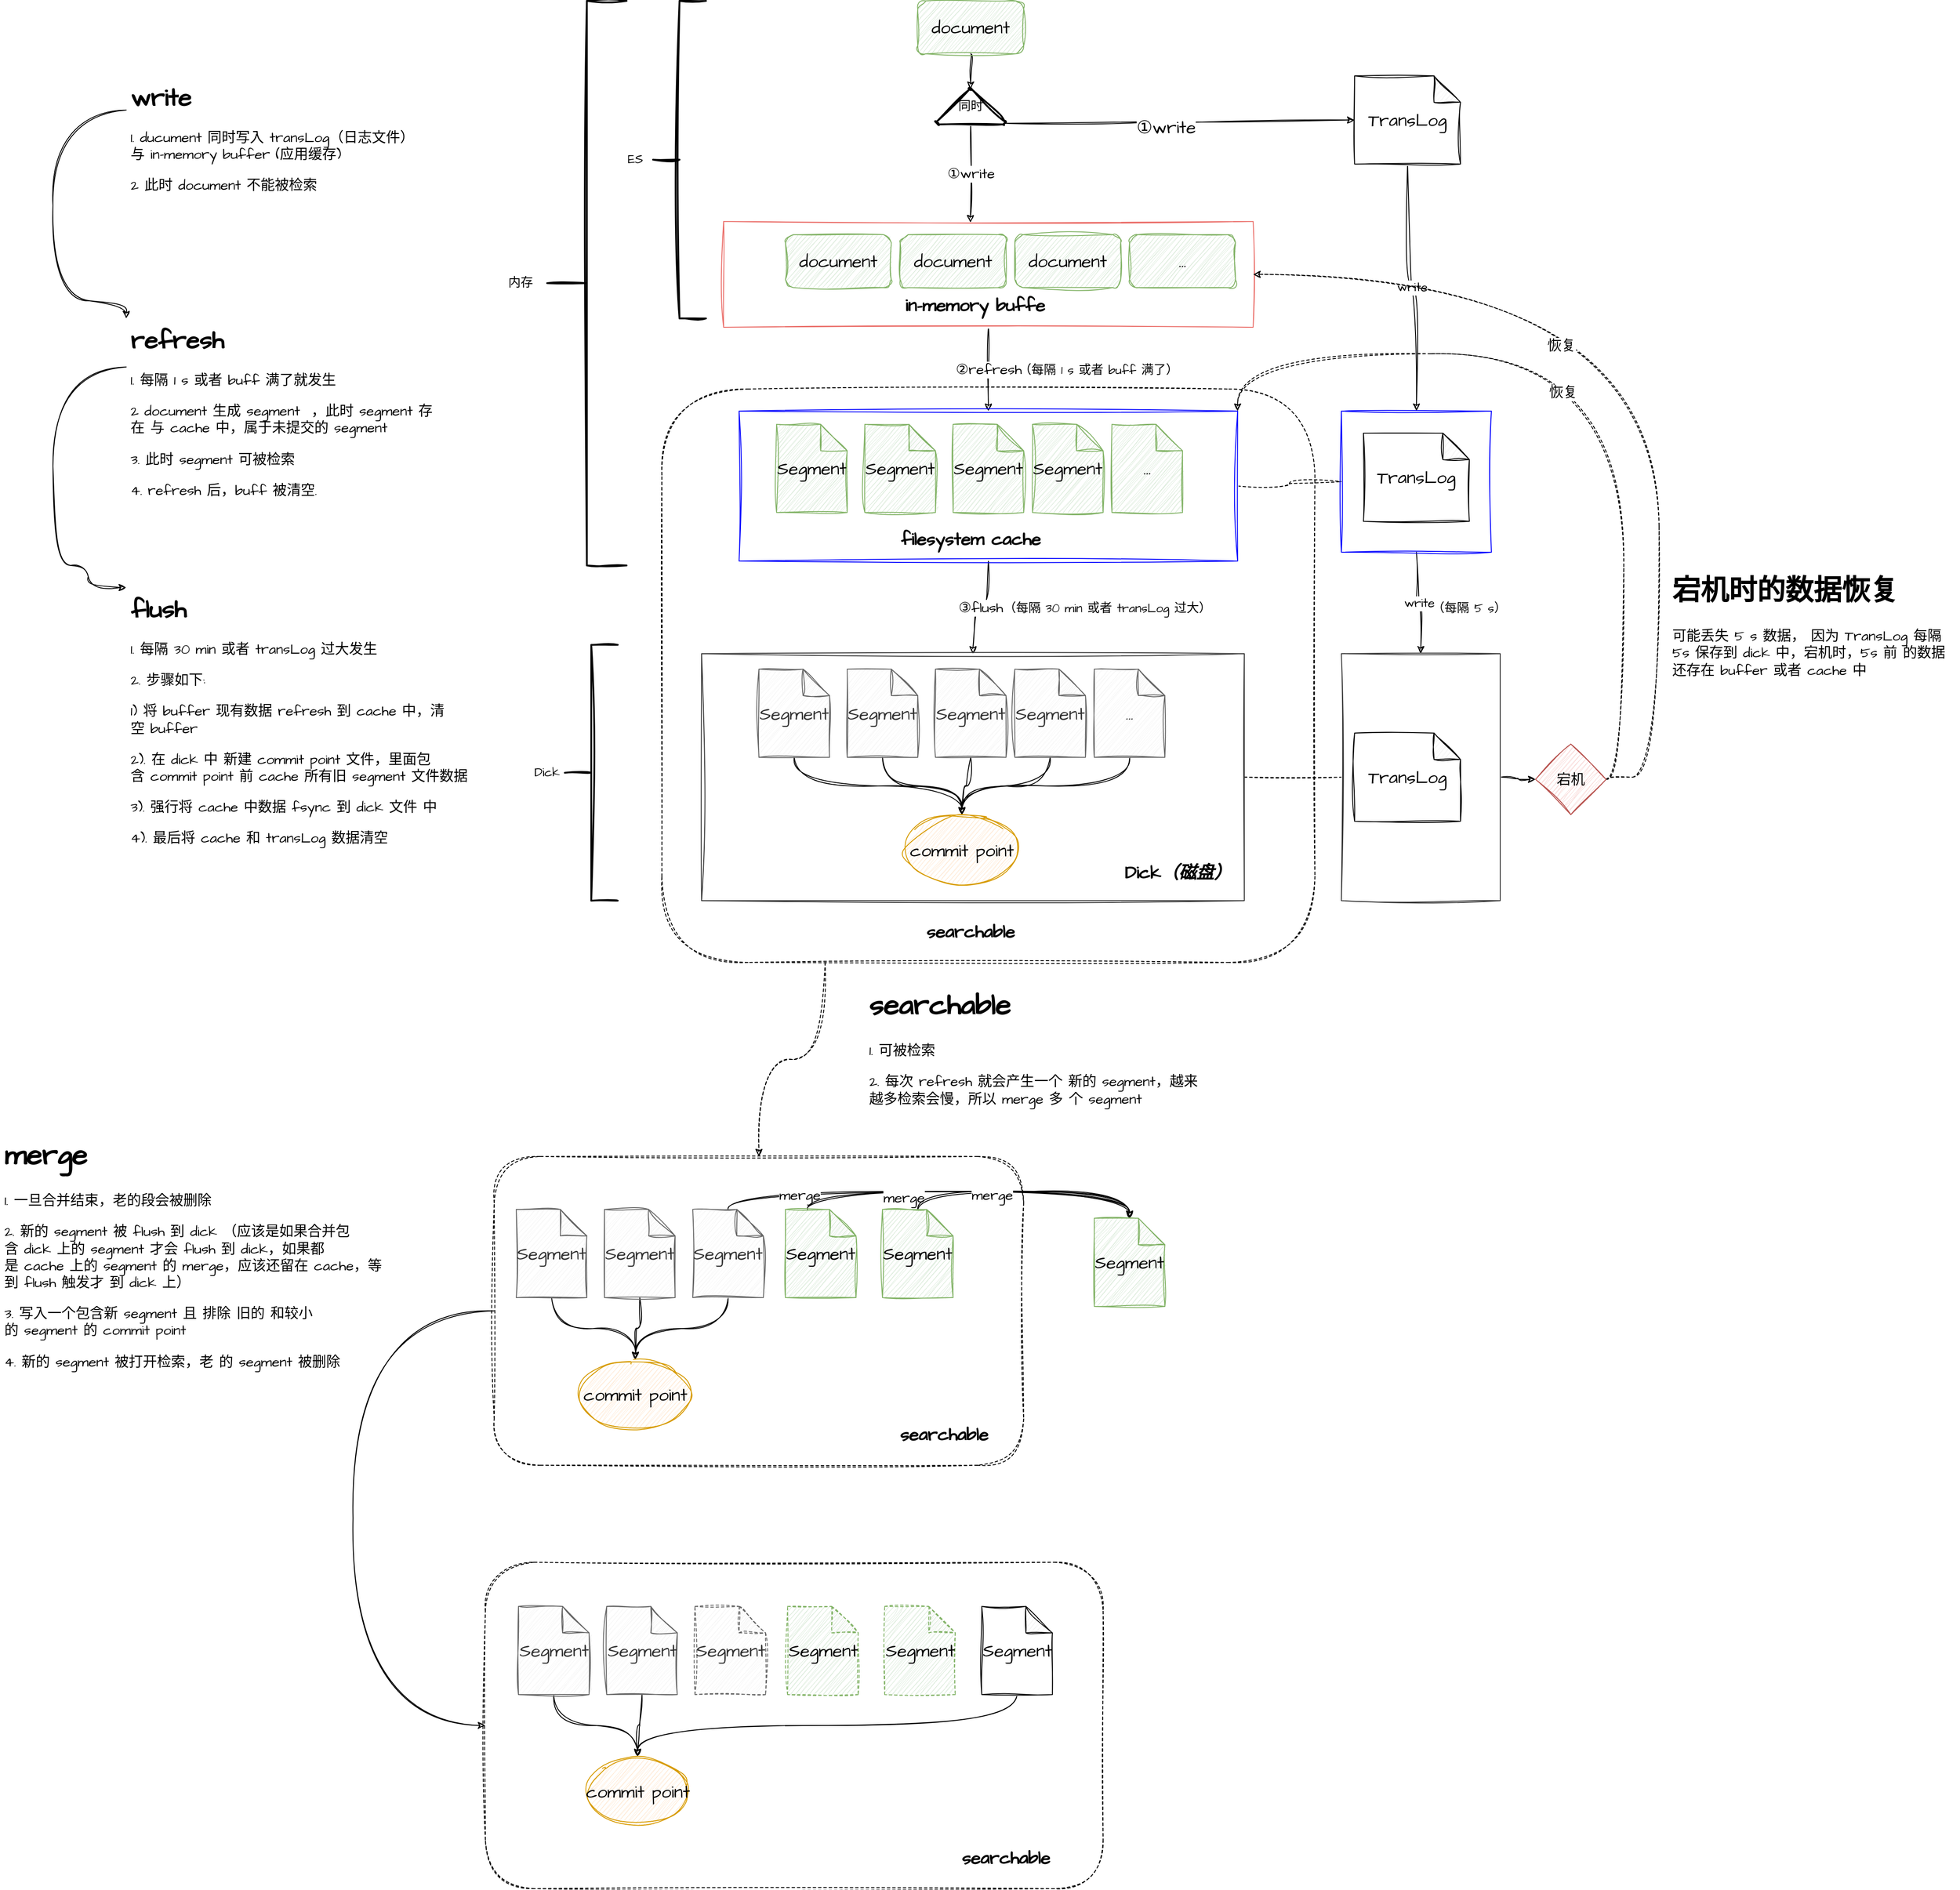 <mxfile version="20.4.0" type="github">
  <diagram id="C5RBs43oDa-KdzZeNtuy" name="Page-1">
    <mxGraphModel dx="2310" dy="816" grid="1" gridSize="10" guides="1" tooltips="1" connect="1" arrows="0" fold="1" page="1" pageScale="1" pageWidth="827" pageHeight="1169" math="0" shadow="0">
      <root>
        <mxCell id="WIyWlLk6GJQsqaUBKTNV-0" />
        <mxCell id="WIyWlLk6GJQsqaUBKTNV-1" parent="WIyWlLk6GJQsqaUBKTNV-0" />
        <mxCell id="B6rhOWFwD2jO_KiX5RUi-125" value="" style="rounded=1;whiteSpace=wrap;html=1;glass=0;dashed=1;sketch=1;hachureGap=4;jiggle=2;fontFamily=Architects Daughter;fontSource=https%3A%2F%2Ffonts.googleapis.com%2Fcss%3Ffamily%3DArchitects%2BDaughter;fontSize=16;" vertex="1" parent="WIyWlLk6GJQsqaUBKTNV-1">
          <mxGeometry x="-150" y="1890" width="700" height="370" as="geometry" />
        </mxCell>
        <mxCell id="B6rhOWFwD2jO_KiX5RUi-90" style="edgeStyle=orthogonalEdgeStyle;curved=1;rounded=0;sketch=1;hachureGap=4;jiggle=2;orthogonalLoop=1;jettySize=auto;html=1;exitX=0.25;exitY=1;exitDx=0;exitDy=0;dashed=1;fontFamily=Architects Daughter;fontSource=https%3A%2F%2Ffonts.googleapis.com%2Fcss%3Ffamily%3DArchitects%2BDaughter;fontSize=16;endArrow=classic;endFill=1;" edge="1" parent="WIyWlLk6GJQsqaUBKTNV-1" source="B6rhOWFwD2jO_KiX5RUi-83" target="B6rhOWFwD2jO_KiX5RUi-91">
          <mxGeometry relative="1" as="geometry">
            <mxPoint x="235.714" y="1570" as="targetPoint" />
          </mxGeometry>
        </mxCell>
        <mxCell id="B6rhOWFwD2jO_KiX5RUi-83" value="" style="rounded=1;whiteSpace=wrap;html=1;sketch=1;hachureGap=4;jiggle=2;strokeColor=#000000;fontFamily=Architects Daughter;fontSource=https%3A%2F%2Ffonts.googleapis.com%2Fcss%3Ffamily%3DArchitects%2BDaughter;fontSize=16;dashed=1;fillColor=none;glass=0;" vertex="1" parent="WIyWlLk6GJQsqaUBKTNV-1">
          <mxGeometry x="50" y="560" width="740" height="650" as="geometry" />
        </mxCell>
        <mxCell id="B6rhOWFwD2jO_KiX5RUi-1" value="①write" style="edgeStyle=orthogonalEdgeStyle;rounded=0;sketch=1;hachureGap=4;jiggle=2;orthogonalLoop=1;jettySize=auto;html=1;fontFamily=Architects Daughter;fontSource=https%3A%2F%2Ffonts.googleapis.com%2Fcss%3Ffamily%3DArchitects%2BDaughter;fontSize=16;entryX=0.466;entryY=0.011;entryDx=0;entryDy=0;entryPerimeter=0;exitX=0.5;exitY=1;exitDx=0;exitDy=0;exitPerimeter=0;curved=1;" edge="1" parent="WIyWlLk6GJQsqaUBKTNV-1" source="B6rhOWFwD2jO_KiX5RUi-53" target="B6rhOWFwD2jO_KiX5RUi-2">
          <mxGeometry relative="1" as="geometry">
            <mxPoint x="400" y="360" as="targetPoint" />
          </mxGeometry>
        </mxCell>
        <mxCell id="B6rhOWFwD2jO_KiX5RUi-7" style="edgeStyle=orthogonalEdgeStyle;rounded=0;sketch=1;hachureGap=4;jiggle=2;orthogonalLoop=1;jettySize=auto;html=1;fontFamily=Architects Daughter;fontSource=https%3A%2F%2Ffonts.googleapis.com%2Fcss%3Ffamily%3DArchitects%2BDaughter;fontSize=16;exitX=0.99;exitY=0.97;exitDx=0;exitDy=0;exitPerimeter=0;curved=1;" edge="1" parent="WIyWlLk6GJQsqaUBKTNV-1" source="B6rhOWFwD2jO_KiX5RUi-53" target="B6rhOWFwD2jO_KiX5RUi-8">
          <mxGeometry relative="1" as="geometry">
            <mxPoint x="635" y="270" as="targetPoint" />
          </mxGeometry>
        </mxCell>
        <mxCell id="B6rhOWFwD2jO_KiX5RUi-9" value="①write" style="edgeLabel;html=1;align=center;verticalAlign=middle;resizable=0;points=[];fontSize=20;fontFamily=Architects Daughter;fontStyle=0" vertex="1" connectable="0" parent="B6rhOWFwD2jO_KiX5RUi-7">
          <mxGeometry x="-0.088" y="-4" relative="1" as="geometry">
            <mxPoint as="offset" />
          </mxGeometry>
        </mxCell>
        <mxCell id="B6rhOWFwD2jO_KiX5RUi-55" style="edgeStyle=orthogonalEdgeStyle;curved=1;rounded=0;sketch=1;hachureGap=4;jiggle=2;orthogonalLoop=1;jettySize=auto;html=1;exitX=0.5;exitY=1;exitDx=0;exitDy=0;entryX=0.5;entryY=0;entryDx=0;entryDy=0;entryPerimeter=0;fontFamily=Architects Daughter;fontSource=https%3A%2F%2Ffonts.googleapis.com%2Fcss%3Ffamily%3DArchitects%2BDaughter;fontSize=14;" edge="1" parent="WIyWlLk6GJQsqaUBKTNV-1" source="B6rhOWFwD2jO_KiX5RUi-0" target="B6rhOWFwD2jO_KiX5RUi-53">
          <mxGeometry relative="1" as="geometry" />
        </mxCell>
        <mxCell id="B6rhOWFwD2jO_KiX5RUi-0" value="document" style="rounded=1;whiteSpace=wrap;html=1;sketch=1;hachureGap=4;jiggle=2;fontFamily=Architects Daughter;fontSource=https%3A%2F%2Ffonts.googleapis.com%2Fcss%3Ffamily%3DArchitects%2BDaughter;fontSize=20;fillColor=#d5e8d4;strokeColor=#82b366;" vertex="1" parent="WIyWlLk6GJQsqaUBKTNV-1">
          <mxGeometry x="340" y="120" width="120" height="60" as="geometry" />
        </mxCell>
        <mxCell id="B6rhOWFwD2jO_KiX5RUi-10" value="②refresh" style="edgeStyle=orthogonalEdgeStyle;rounded=0;sketch=1;hachureGap=4;jiggle=2;orthogonalLoop=1;jettySize=auto;html=1;fontFamily=Architects Daughter;fontSource=https%3A%2F%2Ffonts.googleapis.com%2Fcss%3Ffamily%3DArchitects%2BDaughter;fontSize=16;" edge="1" parent="WIyWlLk6GJQsqaUBKTNV-1" source="B6rhOWFwD2jO_KiX5RUi-2" target="B6rhOWFwD2jO_KiX5RUi-11">
          <mxGeometry relative="1" as="geometry">
            <mxPoint x="420" y="520" as="targetPoint" />
          </mxGeometry>
        </mxCell>
        <mxCell id="B6rhOWFwD2jO_KiX5RUi-2" value="" style="rounded=0;whiteSpace=wrap;html=1;sketch=1;hachureGap=4;jiggle=2;fontFamily=Architects Daughter;fontSource=https%3A%2F%2Ffonts.googleapis.com%2Fcss%3Ffamily%3DArchitects%2BDaughter;fontSize=20;strokeColor=#EA6B66;" vertex="1" parent="WIyWlLk6GJQsqaUBKTNV-1">
          <mxGeometry x="120" y="370" width="600" height="120" as="geometry" />
        </mxCell>
        <mxCell id="B6rhOWFwD2jO_KiX5RUi-3" value="document" style="rounded=1;whiteSpace=wrap;html=1;sketch=1;hachureGap=4;jiggle=2;fontFamily=Architects Daughter;fontSource=https%3A%2F%2Ffonts.googleapis.com%2Fcss%3Ffamily%3DArchitects%2BDaughter;fontSize=20;fillColor=#d5e8d4;strokeColor=#82b366;" vertex="1" parent="WIyWlLk6GJQsqaUBKTNV-1">
          <mxGeometry x="190" y="385" width="120" height="60" as="geometry" />
        </mxCell>
        <mxCell id="B6rhOWFwD2jO_KiX5RUi-4" value="document" style="rounded=1;whiteSpace=wrap;html=1;sketch=1;hachureGap=4;jiggle=2;fontFamily=Architects Daughter;fontSource=https%3A%2F%2Ffonts.googleapis.com%2Fcss%3Ffamily%3DArchitects%2BDaughter;fontSize=20;fillColor=#d5e8d4;strokeColor=#82b366;" vertex="1" parent="WIyWlLk6GJQsqaUBKTNV-1">
          <mxGeometry x="320" y="385" width="120" height="60" as="geometry" />
        </mxCell>
        <mxCell id="B6rhOWFwD2jO_KiX5RUi-5" value="document" style="rounded=1;whiteSpace=wrap;html=1;sketch=1;hachureGap=4;jiggle=2;fontFamily=Architects Daughter;fontSource=https%3A%2F%2Ffonts.googleapis.com%2Fcss%3Ffamily%3DArchitects%2BDaughter;fontSize=20;fillColor=#d5e8d4;strokeColor=#82b366;" vertex="1" parent="WIyWlLk6GJQsqaUBKTNV-1">
          <mxGeometry x="450" y="385" width="120" height="60" as="geometry" />
        </mxCell>
        <mxCell id="B6rhOWFwD2jO_KiX5RUi-6" value="..." style="rounded=1;whiteSpace=wrap;html=1;sketch=1;hachureGap=4;jiggle=2;fontFamily=Architects Daughter;fontSource=https%3A%2F%2Ffonts.googleapis.com%2Fcss%3Ffamily%3DArchitects%2BDaughter;fontSize=20;fillColor=#d5e8d4;strokeColor=#82b366;" vertex="1" parent="WIyWlLk6GJQsqaUBKTNV-1">
          <mxGeometry x="580" y="385" width="120" height="60" as="geometry" />
        </mxCell>
        <mxCell id="B6rhOWFwD2jO_KiX5RUi-60" value="write" style="edgeStyle=orthogonalEdgeStyle;curved=1;rounded=0;sketch=1;hachureGap=4;jiggle=2;orthogonalLoop=1;jettySize=auto;html=1;entryX=0.5;entryY=0;entryDx=0;entryDy=0;fontFamily=Architects Daughter;fontSource=https%3A%2F%2Ffonts.googleapis.com%2Fcss%3Ffamily%3DArchitects%2BDaughter;fontSize=14;" edge="1" parent="WIyWlLk6GJQsqaUBKTNV-1" source="B6rhOWFwD2jO_KiX5RUi-8" target="B6rhOWFwD2jO_KiX5RUi-59">
          <mxGeometry relative="1" as="geometry" />
        </mxCell>
        <mxCell id="B6rhOWFwD2jO_KiX5RUi-8" value="TransLog" style="shape=note;whiteSpace=wrap;html=1;backgroundOutline=1;darkOpacity=0.05;sketch=1;hachureGap=4;jiggle=2;fontFamily=Architects Daughter;fontSource=https%3A%2F%2Ffonts.googleapis.com%2Fcss%3Ffamily%3DArchitects%2BDaughter;fontSize=20;" vertex="1" parent="WIyWlLk6GJQsqaUBKTNV-1">
          <mxGeometry x="835" y="205" width="120" height="100" as="geometry" />
        </mxCell>
        <mxCell id="B6rhOWFwD2jO_KiX5RUi-38" value="③flush" style="edgeStyle=orthogonalEdgeStyle;curved=1;rounded=0;sketch=1;hachureGap=4;jiggle=2;orthogonalLoop=1;jettySize=auto;html=1;entryX=0.5;entryY=0;entryDx=0;entryDy=0;fontFamily=Architects Daughter;fontSource=https%3A%2F%2Ffonts.googleapis.com%2Fcss%3Ffamily%3DArchitects%2BDaughter;fontSize=16;" edge="1" parent="WIyWlLk6GJQsqaUBKTNV-1" source="B6rhOWFwD2jO_KiX5RUi-11" target="B6rhOWFwD2jO_KiX5RUi-24">
          <mxGeometry relative="1" as="geometry" />
        </mxCell>
        <mxCell id="B6rhOWFwD2jO_KiX5RUi-61" style="edgeStyle=orthogonalEdgeStyle;curved=1;rounded=0;sketch=1;hachureGap=4;jiggle=2;orthogonalLoop=1;jettySize=auto;html=1;exitX=1;exitY=0.5;exitDx=0;exitDy=0;entryX=0;entryY=0.5;entryDx=0;entryDy=0;fontFamily=Architects Daughter;fontSource=https%3A%2F%2Ffonts.googleapis.com%2Fcss%3Ffamily%3DArchitects%2BDaughter;fontSize=14;endArrow=none;endFill=0;dashed=1;" edge="1" parent="WIyWlLk6GJQsqaUBKTNV-1" source="B6rhOWFwD2jO_KiX5RUi-11" target="B6rhOWFwD2jO_KiX5RUi-59">
          <mxGeometry relative="1" as="geometry" />
        </mxCell>
        <mxCell id="B6rhOWFwD2jO_KiX5RUi-11" value="" style="rounded=0;whiteSpace=wrap;html=1;sketch=1;hachureGap=4;jiggle=2;fontFamily=Architects Daughter;fontSource=https%3A%2F%2Ffonts.googleapis.com%2Fcss%3Ffamily%3DArchitects%2BDaughter;fontSize=20;strokeColor=#0000FF;" vertex="1" parent="WIyWlLk6GJQsqaUBKTNV-1">
          <mxGeometry x="137.5" y="585" width="565" height="170" as="geometry" />
        </mxCell>
        <mxCell id="B6rhOWFwD2jO_KiX5RUi-12" value="Segment" style="shape=note;whiteSpace=wrap;html=1;backgroundOutline=1;darkOpacity=0.05;sketch=1;hachureGap=4;jiggle=2;fontFamily=Architects Daughter;fontSource=https%3A%2F%2Ffonts.googleapis.com%2Fcss%3Ffamily%3DArchitects%2BDaughter;fontSize=20;strokeColor=#82b366;fillColor=#d5e8d4;" vertex="1" parent="WIyWlLk6GJQsqaUBKTNV-1">
          <mxGeometry x="180" y="600" width="80" height="100" as="geometry" />
        </mxCell>
        <mxCell id="B6rhOWFwD2jO_KiX5RUi-13" value="Segment" style="shape=note;whiteSpace=wrap;html=1;backgroundOutline=1;darkOpacity=0.05;sketch=1;hachureGap=4;jiggle=2;fontFamily=Architects Daughter;fontSource=https%3A%2F%2Ffonts.googleapis.com%2Fcss%3Ffamily%3DArchitects%2BDaughter;fontSize=20;fillColor=#d5e8d4;strokeColor=#82b366;" vertex="1" parent="WIyWlLk6GJQsqaUBKTNV-1">
          <mxGeometry x="280" y="600" width="80" height="100" as="geometry" />
        </mxCell>
        <mxCell id="B6rhOWFwD2jO_KiX5RUi-14" value="Segment" style="shape=note;whiteSpace=wrap;html=1;backgroundOutline=1;darkOpacity=0.05;sketch=1;hachureGap=4;jiggle=2;fontFamily=Architects Daughter;fontSource=https%3A%2F%2Ffonts.googleapis.com%2Fcss%3Ffamily%3DArchitects%2BDaughter;fontSize=20;fillColor=#d5e8d4;strokeColor=#82b366;" vertex="1" parent="WIyWlLk6GJQsqaUBKTNV-1">
          <mxGeometry x="380" y="600" width="80" height="100" as="geometry" />
        </mxCell>
        <mxCell id="B6rhOWFwD2jO_KiX5RUi-15" value="Segment" style="shape=note;whiteSpace=wrap;html=1;backgroundOutline=1;darkOpacity=0.05;sketch=1;hachureGap=4;jiggle=2;fontFamily=Architects Daughter;fontSource=https%3A%2F%2Ffonts.googleapis.com%2Fcss%3Ffamily%3DArchitects%2BDaughter;fontSize=20;fillColor=#d5e8d4;strokeColor=#82b366;" vertex="1" parent="WIyWlLk6GJQsqaUBKTNV-1">
          <mxGeometry x="470" y="600" width="80" height="100" as="geometry" />
        </mxCell>
        <mxCell id="B6rhOWFwD2jO_KiX5RUi-16" value="..." style="shape=note;whiteSpace=wrap;html=1;backgroundOutline=1;darkOpacity=0.05;sketch=1;hachureGap=4;jiggle=2;fontFamily=Architects Daughter;fontSource=https%3A%2F%2Ffonts.googleapis.com%2Fcss%3Ffamily%3DArchitects%2BDaughter;fontSize=20;fillColor=#d5e8d4;strokeColor=#82b366;" vertex="1" parent="WIyWlLk6GJQsqaUBKTNV-1">
          <mxGeometry x="560" y="600" width="80" height="100" as="geometry" />
        </mxCell>
        <mxCell id="B6rhOWFwD2jO_KiX5RUi-67" style="edgeStyle=orthogonalEdgeStyle;curved=1;rounded=0;sketch=1;hachureGap=4;jiggle=2;orthogonalLoop=1;jettySize=auto;html=1;exitX=1;exitY=0.5;exitDx=0;exitDy=0;dashed=1;fontFamily=Architects Daughter;fontSource=https%3A%2F%2Ffonts.googleapis.com%2Fcss%3Ffamily%3DArchitects%2BDaughter;fontSize=14;endArrow=none;endFill=0;" edge="1" parent="WIyWlLk6GJQsqaUBKTNV-1" source="B6rhOWFwD2jO_KiX5RUi-24" target="B6rhOWFwD2jO_KiX5RUi-63">
          <mxGeometry relative="1" as="geometry" />
        </mxCell>
        <mxCell id="B6rhOWFwD2jO_KiX5RUi-24" value="" style="rounded=0;whiteSpace=wrap;html=1;sketch=1;hachureGap=4;jiggle=2;fontFamily=Architects Daughter;fontSource=https%3A%2F%2Ffonts.googleapis.com%2Fcss%3Ffamily%3DArchitects%2BDaughter;fontSize=20;strokeColor=#333333;" vertex="1" parent="WIyWlLk6GJQsqaUBKTNV-1">
          <mxGeometry x="95" y="860" width="615" height="280" as="geometry" />
        </mxCell>
        <mxCell id="B6rhOWFwD2jO_KiX5RUi-25" style="edgeStyle=orthogonalEdgeStyle;rounded=0;sketch=1;hachureGap=4;jiggle=2;orthogonalLoop=1;jettySize=auto;html=1;fontFamily=Architects Daughter;fontSource=https%3A%2F%2Ffonts.googleapis.com%2Fcss%3Ffamily%3DArchitects%2BDaughter;fontSize=16;curved=1;exitX=0.5;exitY=1;exitDx=0;exitDy=0;exitPerimeter=0;" edge="1" parent="WIyWlLk6GJQsqaUBKTNV-1" source="B6rhOWFwD2jO_KiX5RUi-26" target="B6rhOWFwD2jO_KiX5RUi-35">
          <mxGeometry relative="1" as="geometry" />
        </mxCell>
        <mxCell id="B6rhOWFwD2jO_KiX5RUi-26" value="Segment" style="shape=note;whiteSpace=wrap;html=1;backgroundOutline=1;darkOpacity=0.05;sketch=1;hachureGap=4;jiggle=2;fontFamily=Architects Daughter;fontSource=https%3A%2F%2Ffonts.googleapis.com%2Fcss%3Ffamily%3DArchitects%2BDaughter;fontSize=20;fillColor=#f5f5f5;fontColor=#333333;strokeColor=#666666;" vertex="1" parent="WIyWlLk6GJQsqaUBKTNV-1">
          <mxGeometry x="160" y="877.5" width="80" height="100" as="geometry" />
        </mxCell>
        <mxCell id="B6rhOWFwD2jO_KiX5RUi-27" style="edgeStyle=orthogonalEdgeStyle;curved=1;rounded=0;sketch=1;hachureGap=4;jiggle=2;orthogonalLoop=1;jettySize=auto;html=1;entryX=0.5;entryY=0;entryDx=0;entryDy=0;fontFamily=Architects Daughter;fontSource=https%3A%2F%2Ffonts.googleapis.com%2Fcss%3Ffamily%3DArchitects%2BDaughter;fontSize=16;" edge="1" parent="WIyWlLk6GJQsqaUBKTNV-1" source="B6rhOWFwD2jO_KiX5RUi-28" target="B6rhOWFwD2jO_KiX5RUi-35">
          <mxGeometry relative="1" as="geometry" />
        </mxCell>
        <mxCell id="B6rhOWFwD2jO_KiX5RUi-28" value="Segment" style="shape=note;whiteSpace=wrap;html=1;backgroundOutline=1;darkOpacity=0.05;sketch=1;hachureGap=4;jiggle=2;fontFamily=Architects Daughter;fontSource=https%3A%2F%2Ffonts.googleapis.com%2Fcss%3Ffamily%3DArchitects%2BDaughter;fontSize=20;fillColor=#f5f5f5;fontColor=#333333;strokeColor=#666666;" vertex="1" parent="WIyWlLk6GJQsqaUBKTNV-1">
          <mxGeometry x="260" y="877.5" width="80" height="100" as="geometry" />
        </mxCell>
        <mxCell id="B6rhOWFwD2jO_KiX5RUi-29" style="edgeStyle=orthogonalEdgeStyle;curved=1;rounded=0;sketch=1;hachureGap=4;jiggle=2;orthogonalLoop=1;jettySize=auto;html=1;entryX=0.5;entryY=0;entryDx=0;entryDy=0;fontFamily=Architects Daughter;fontSource=https%3A%2F%2Ffonts.googleapis.com%2Fcss%3Ffamily%3DArchitects%2BDaughter;fontSize=16;" edge="1" parent="WIyWlLk6GJQsqaUBKTNV-1" source="B6rhOWFwD2jO_KiX5RUi-30" target="B6rhOWFwD2jO_KiX5RUi-35">
          <mxGeometry relative="1" as="geometry" />
        </mxCell>
        <mxCell id="B6rhOWFwD2jO_KiX5RUi-30" value="Segment" style="shape=note;whiteSpace=wrap;html=1;backgroundOutline=1;darkOpacity=0.05;sketch=1;hachureGap=4;jiggle=2;fontFamily=Architects Daughter;fontSource=https%3A%2F%2Ffonts.googleapis.com%2Fcss%3Ffamily%3DArchitects%2BDaughter;fontSize=20;fillColor=#f5f5f5;fontColor=#333333;strokeColor=#666666;" vertex="1" parent="WIyWlLk6GJQsqaUBKTNV-1">
          <mxGeometry x="360" y="877.5" width="80" height="100" as="geometry" />
        </mxCell>
        <mxCell id="B6rhOWFwD2jO_KiX5RUi-31" style="edgeStyle=orthogonalEdgeStyle;curved=1;rounded=0;sketch=1;hachureGap=4;jiggle=2;orthogonalLoop=1;jettySize=auto;html=1;entryX=0.5;entryY=0;entryDx=0;entryDy=0;fontFamily=Architects Daughter;fontSource=https%3A%2F%2Ffonts.googleapis.com%2Fcss%3Ffamily%3DArchitects%2BDaughter;fontSize=16;exitX=0.5;exitY=1;exitDx=0;exitDy=0;exitPerimeter=0;" edge="1" parent="WIyWlLk6GJQsqaUBKTNV-1" source="B6rhOWFwD2jO_KiX5RUi-32" target="B6rhOWFwD2jO_KiX5RUi-35">
          <mxGeometry relative="1" as="geometry" />
        </mxCell>
        <mxCell id="B6rhOWFwD2jO_KiX5RUi-32" value="Segment" style="shape=note;whiteSpace=wrap;html=1;backgroundOutline=1;darkOpacity=0.05;sketch=1;hachureGap=4;jiggle=2;fontFamily=Architects Daughter;fontSource=https%3A%2F%2Ffonts.googleapis.com%2Fcss%3Ffamily%3DArchitects%2BDaughter;fontSize=20;fillColor=#f5f5f5;fontColor=#333333;strokeColor=#666666;" vertex="1" parent="WIyWlLk6GJQsqaUBKTNV-1">
          <mxGeometry x="450" y="877.5" width="80" height="100" as="geometry" />
        </mxCell>
        <mxCell id="B6rhOWFwD2jO_KiX5RUi-33" style="edgeStyle=orthogonalEdgeStyle;curved=1;rounded=0;sketch=1;hachureGap=4;jiggle=2;orthogonalLoop=1;jettySize=auto;html=1;fontFamily=Architects Daughter;fontSource=https%3A%2F%2Ffonts.googleapis.com%2Fcss%3Ffamily%3DArchitects%2BDaughter;fontSize=16;exitX=0.5;exitY=1;exitDx=0;exitDy=0;exitPerimeter=0;" edge="1" parent="WIyWlLk6GJQsqaUBKTNV-1" source="B6rhOWFwD2jO_KiX5RUi-34" target="B6rhOWFwD2jO_KiX5RUi-35">
          <mxGeometry relative="1" as="geometry" />
        </mxCell>
        <mxCell id="B6rhOWFwD2jO_KiX5RUi-34" value="..." style="shape=note;whiteSpace=wrap;html=1;backgroundOutline=1;darkOpacity=0.05;sketch=1;hachureGap=4;jiggle=2;fontFamily=Architects Daughter;fontSource=https%3A%2F%2Ffonts.googleapis.com%2Fcss%3Ffamily%3DArchitects%2BDaughter;fontSize=20;fillColor=#f5f5f5;fontColor=#333333;strokeColor=#666666;" vertex="1" parent="WIyWlLk6GJQsqaUBKTNV-1">
          <mxGeometry x="540" y="877.5" width="80" height="100" as="geometry" />
        </mxCell>
        <mxCell id="B6rhOWFwD2jO_KiX5RUi-35" value="commit point" style="ellipse;whiteSpace=wrap;html=1;sketch=1;hachureGap=4;jiggle=2;fontFamily=Architects Daughter;fontSource=https%3A%2F%2Ffonts.googleapis.com%2Fcss%3Ffamily%3DArchitects%2BDaughter;fontSize=20;fillColor=#ffe6cc;strokeColor=#d79b00;" vertex="1" parent="WIyWlLk6GJQsqaUBKTNV-1">
          <mxGeometry x="330" y="1042.5" width="120" height="80" as="geometry" />
        </mxCell>
        <mxCell id="B6rhOWFwD2jO_KiX5RUi-36" value="in-memory buffe" style="text;html=1;strokeColor=none;fillColor=none;align=center;verticalAlign=middle;whiteSpace=wrap;rounded=0;sketch=1;hachureGap=4;jiggle=2;fontFamily=Architects Daughter;fontSource=https%3A%2F%2Ffonts.googleapis.com%2Fcss%3Ffamily%3DArchitects%2BDaughter;fontSize=20;fontStyle=1" vertex="1" parent="WIyWlLk6GJQsqaUBKTNV-1">
          <mxGeometry x="310" y="450" width="190" height="30" as="geometry" />
        </mxCell>
        <mxCell id="B6rhOWFwD2jO_KiX5RUi-37" value="filesystem cache" style="text;html=1;strokeColor=none;fillColor=none;align=center;verticalAlign=middle;whiteSpace=wrap;rounded=0;sketch=1;hachureGap=4;jiggle=2;fontFamily=Architects Daughter;fontSource=https%3A%2F%2Ffonts.googleapis.com%2Fcss%3Ffamily%3DArchitects%2BDaughter;fontSize=20;fontStyle=1" vertex="1" parent="WIyWlLk6GJQsqaUBKTNV-1">
          <mxGeometry x="305" y="715" width="190" height="30" as="geometry" />
        </mxCell>
        <mxCell id="B6rhOWFwD2jO_KiX5RUi-39" value="Dick&lt;i&gt;（磁盘）&lt;/i&gt;" style="text;html=1;strokeColor=none;fillColor=none;align=center;verticalAlign=middle;whiteSpace=wrap;rounded=0;sketch=1;hachureGap=4;jiggle=2;fontFamily=Architects Daughter;fontSource=https%3A%2F%2Ffonts.googleapis.com%2Fcss%3Ffamily%3DArchitects%2BDaughter;fontSize=20;fontStyle=1" vertex="1" parent="WIyWlLk6GJQsqaUBKTNV-1">
          <mxGeometry x="540" y="1092.5" width="190" height="30" as="geometry" />
        </mxCell>
        <mxCell id="B6rhOWFwD2jO_KiX5RUi-41" value="（每隔 1&amp;nbsp;s&amp;nbsp;或者&amp;nbsp;buff&amp;nbsp;满了）" style="text;html=1;strokeColor=none;fillColor=none;align=center;verticalAlign=middle;whiteSpace=wrap;rounded=0;dashed=1;sketch=1;hachureGap=4;jiggle=2;fontFamily=Architects Daughter;fontSize=14;fontSource=https%3A%2F%2Ffonts.googleapis.com%2Fcss%3Ffamily%3DArchitects%2BDaughter;" vertex="1" parent="WIyWlLk6GJQsqaUBKTNV-1">
          <mxGeometry x="420" y="534" width="250" height="10" as="geometry" />
        </mxCell>
        <mxCell id="B6rhOWFwD2jO_KiX5RUi-45" value="（每隔 30&amp;nbsp;min&amp;nbsp;或者&amp;nbsp;transLog&amp;nbsp;过大）" style="text;html=1;strokeColor=none;fillColor=none;align=center;verticalAlign=middle;whiteSpace=wrap;rounded=0;dashed=1;sketch=1;hachureGap=4;jiggle=2;fontFamily=Architects Daughter;fontSize=14;fontSource=https%3A%2F%2Ffonts.googleapis.com%2Fcss%3Ffamily%3DArchitects%2BDaughter;" vertex="1" parent="WIyWlLk6GJQsqaUBKTNV-1">
          <mxGeometry x="410" y="804" width="290" height="10" as="geometry" />
        </mxCell>
        <mxCell id="B6rhOWFwD2jO_KiX5RUi-46" value="" style="strokeWidth=2;html=1;shape=mxgraph.flowchart.annotation_2;align=left;labelPosition=right;pointerEvents=1;sketch=1;hachureGap=4;jiggle=2;strokeColor=#000000;fontFamily=Architects Daughter;fontSource=https%3A%2F%2Ffonts.googleapis.com%2Fcss%3Ffamily%3DArchitects%2BDaughter;fontSize=14;" vertex="1" parent="WIyWlLk6GJQsqaUBKTNV-1">
          <mxGeometry x="40" y="120" width="60" height="360" as="geometry" />
        </mxCell>
        <mxCell id="B6rhOWFwD2jO_KiX5RUi-47" value="ES" style="text;html=1;strokeColor=none;fillColor=none;align=center;verticalAlign=middle;whiteSpace=wrap;rounded=0;sketch=1;hachureGap=4;jiggle=2;fontFamily=Architects Daughter;fontSource=https%3A%2F%2Ffonts.googleapis.com%2Fcss%3Ffamily%3DArchitects%2BDaughter;fontSize=14;" vertex="1" parent="WIyWlLk6GJQsqaUBKTNV-1">
          <mxGeometry x="-10" y="285" width="60" height="30" as="geometry" />
        </mxCell>
        <mxCell id="B6rhOWFwD2jO_KiX5RUi-48" value="" style="strokeWidth=2;html=1;shape=mxgraph.flowchart.annotation_2;align=left;labelPosition=right;pointerEvents=1;sketch=1;hachureGap=4;jiggle=2;strokeColor=#000000;fontFamily=Architects Daughter;fontSource=https%3A%2F%2Ffonts.googleapis.com%2Fcss%3Ffamily%3DArchitects%2BDaughter;fontSize=14;" vertex="1" parent="WIyWlLk6GJQsqaUBKTNV-1">
          <mxGeometry x="-80" y="120" width="90" height="640" as="geometry" />
        </mxCell>
        <mxCell id="B6rhOWFwD2jO_KiX5RUi-49" value="内存" style="text;html=1;strokeColor=none;fillColor=none;align=center;verticalAlign=middle;whiteSpace=wrap;rounded=0;sketch=1;hachureGap=4;jiggle=2;fontFamily=Architects Daughter;fontSource=https%3A%2F%2Ffonts.googleapis.com%2Fcss%3Ffamily%3DArchitects%2BDaughter;fontSize=14;" vertex="1" parent="WIyWlLk6GJQsqaUBKTNV-1">
          <mxGeometry x="-140" y="425" width="60" height="30" as="geometry" />
        </mxCell>
        <mxCell id="B6rhOWFwD2jO_KiX5RUi-50" value="" style="strokeWidth=2;html=1;shape=mxgraph.flowchart.annotation_2;align=left;labelPosition=right;pointerEvents=1;sketch=1;hachureGap=4;jiggle=2;strokeColor=#000000;fontFamily=Architects Daughter;fontSource=https%3A%2F%2Ffonts.googleapis.com%2Fcss%3Ffamily%3DArchitects%2BDaughter;fontSize=14;" vertex="1" parent="WIyWlLk6GJQsqaUBKTNV-1">
          <mxGeometry x="-60" y="850" width="60" height="290" as="geometry" />
        </mxCell>
        <mxCell id="B6rhOWFwD2jO_KiX5RUi-51" value="Dick" style="text;html=1;strokeColor=none;fillColor=none;align=center;verticalAlign=middle;whiteSpace=wrap;rounded=0;sketch=1;hachureGap=4;jiggle=2;fontFamily=Architects Daughter;fontSource=https%3A%2F%2Ffonts.googleapis.com%2Fcss%3Ffamily%3DArchitects%2BDaughter;fontSize=14;" vertex="1" parent="WIyWlLk6GJQsqaUBKTNV-1">
          <mxGeometry x="-110" y="980" width="60" height="30" as="geometry" />
        </mxCell>
        <mxCell id="B6rhOWFwD2jO_KiX5RUi-53" value="同时" style="strokeWidth=2;html=1;shape=mxgraph.flowchart.extract_or_measurement;whiteSpace=wrap;sketch=1;hachureGap=4;jiggle=2;strokeColor=#000000;fontFamily=Architects Daughter;fontSource=https%3A%2F%2Ffonts.googleapis.com%2Fcss%3Ffamily%3DArchitects%2BDaughter;fontSize=14;" vertex="1" parent="WIyWlLk6GJQsqaUBKTNV-1">
          <mxGeometry x="361.25" y="220" width="77.5" height="40" as="geometry" />
        </mxCell>
        <mxCell id="B6rhOWFwD2jO_KiX5RUi-65" value="write" style="edgeStyle=orthogonalEdgeStyle;curved=1;rounded=0;sketch=1;hachureGap=4;jiggle=2;orthogonalLoop=1;jettySize=auto;html=1;exitX=0.5;exitY=1;exitDx=0;exitDy=0;entryX=0.5;entryY=0;entryDx=0;entryDy=0;fontFamily=Architects Daughter;fontSource=https%3A%2F%2Ffonts.googleapis.com%2Fcss%3Ffamily%3DArchitects%2BDaughter;fontSize=14;endArrow=classic;endFill=1;" edge="1" parent="WIyWlLk6GJQsqaUBKTNV-1" source="B6rhOWFwD2jO_KiX5RUi-59" target="B6rhOWFwD2jO_KiX5RUi-63">
          <mxGeometry relative="1" as="geometry" />
        </mxCell>
        <mxCell id="B6rhOWFwD2jO_KiX5RUi-59" value="" style="rounded=0;whiteSpace=wrap;html=1;sketch=1;hachureGap=4;jiggle=2;fontFamily=Architects Daughter;fontSource=https%3A%2F%2Ffonts.googleapis.com%2Fcss%3Ffamily%3DArchitects%2BDaughter;fontSize=20;strokeColor=#0000FF;" vertex="1" parent="WIyWlLk6GJQsqaUBKTNV-1">
          <mxGeometry x="820" y="585" width="170" height="160" as="geometry" />
        </mxCell>
        <mxCell id="B6rhOWFwD2jO_KiX5RUi-62" value="TransLog" style="shape=note;whiteSpace=wrap;html=1;backgroundOutline=1;darkOpacity=0.05;sketch=1;hachureGap=4;jiggle=2;fontFamily=Architects Daughter;fontSource=https%3A%2F%2Ffonts.googleapis.com%2Fcss%3Ffamily%3DArchitects%2BDaughter;fontSize=20;" vertex="1" parent="WIyWlLk6GJQsqaUBKTNV-1">
          <mxGeometry x="845" y="610" width="120" height="100" as="geometry" />
        </mxCell>
        <mxCell id="B6rhOWFwD2jO_KiX5RUi-77" style="edgeStyle=orthogonalEdgeStyle;curved=1;rounded=0;sketch=1;hachureGap=4;jiggle=2;orthogonalLoop=1;jettySize=auto;html=1;exitX=1;exitY=0.5;exitDx=0;exitDy=0;fontFamily=Architects Daughter;fontSource=https%3A%2F%2Ffonts.googleapis.com%2Fcss%3Ffamily%3DArchitects%2BDaughter;fontSize=16;endArrow=classic;endFill=1;" edge="1" parent="WIyWlLk6GJQsqaUBKTNV-1" source="B6rhOWFwD2jO_KiX5RUi-63" target="B6rhOWFwD2jO_KiX5RUi-78">
          <mxGeometry relative="1" as="geometry">
            <mxPoint x="1040" y="999.714" as="targetPoint" />
          </mxGeometry>
        </mxCell>
        <mxCell id="B6rhOWFwD2jO_KiX5RUi-63" value="" style="rounded=0;whiteSpace=wrap;html=1;sketch=1;hachureGap=4;jiggle=2;fontFamily=Architects Daughter;fontSource=https%3A%2F%2Ffonts.googleapis.com%2Fcss%3Ffamily%3DArchitects%2BDaughter;fontSize=20;strokeColor=#333333;" vertex="1" parent="WIyWlLk6GJQsqaUBKTNV-1">
          <mxGeometry x="820" y="860" width="180" height="280" as="geometry" />
        </mxCell>
        <mxCell id="B6rhOWFwD2jO_KiX5RUi-64" value="TransLog" style="shape=note;whiteSpace=wrap;html=1;backgroundOutline=1;darkOpacity=0.05;sketch=1;hachureGap=4;jiggle=2;fontFamily=Architects Daughter;fontSource=https%3A%2F%2Ffonts.googleapis.com%2Fcss%3Ffamily%3DArchitects%2BDaughter;fontSize=20;" vertex="1" parent="WIyWlLk6GJQsqaUBKTNV-1">
          <mxGeometry x="835" y="950" width="120" height="100" as="geometry" />
        </mxCell>
        <mxCell id="B6rhOWFwD2jO_KiX5RUi-66" value="（每隔 5 s）" style="text;html=1;strokeColor=none;fillColor=none;align=center;verticalAlign=middle;whiteSpace=wrap;rounded=0;dashed=1;sketch=1;hachureGap=4;jiggle=2;fontFamily=Architects Daughter;fontSize=14;fontSource=https%3A%2F%2Ffonts.googleapis.com%2Fcss%3Ffamily%3DArchitects%2BDaughter;" vertex="1" parent="WIyWlLk6GJQsqaUBKTNV-1">
          <mxGeometry x="820" y="804" width="290" height="10" as="geometry" />
        </mxCell>
        <mxCell id="B6rhOWFwD2jO_KiX5RUi-75" style="edgeStyle=orthogonalEdgeStyle;curved=1;rounded=0;sketch=1;hachureGap=4;jiggle=2;orthogonalLoop=1;jettySize=auto;html=1;exitX=0;exitY=0.25;exitDx=0;exitDy=0;entryX=0;entryY=0;entryDx=0;entryDy=0;fontFamily=Architects Daughter;fontSource=https%3A%2F%2Ffonts.googleapis.com%2Fcss%3Ffamily%3DArchitects%2BDaughter;fontSize=16;endArrow=classic;endFill=1;" edge="1" parent="WIyWlLk6GJQsqaUBKTNV-1" source="B6rhOWFwD2jO_KiX5RUi-68" target="B6rhOWFwD2jO_KiX5RUi-70">
          <mxGeometry relative="1" as="geometry">
            <Array as="points">
              <mxPoint x="-640" y="535" />
              <mxPoint x="-640" y="760" />
              <mxPoint x="-600" y="760" />
              <mxPoint x="-600" y="785" />
            </Array>
          </mxGeometry>
        </mxCell>
        <mxCell id="B6rhOWFwD2jO_KiX5RUi-68" value="&lt;h1&gt;refresh&lt;/h1&gt;&lt;p style=&quot;font-size: 16px;&quot;&gt;&lt;span style=&quot;font-size: 15px;&quot;&gt;1&lt;/span&gt;&lt;font style=&quot;font-size: 16px;&quot;&gt;.&amp;nbsp;每隔 1&amp;nbsp;s&amp;nbsp;或者&amp;nbsp;buff&amp;nbsp;满了就发生&lt;/font&gt;&lt;/p&gt;&lt;p style=&quot;font-size: 16px;&quot;&gt;&lt;font style=&quot;font-size: 16px;&quot;&gt;2&amp;nbsp;document&amp;nbsp;生成&amp;nbsp;segment&amp;nbsp; ，此时&amp;nbsp;segment&amp;nbsp;存在&amp;nbsp;与&amp;nbsp;cache&amp;nbsp;中，属于未提交的&amp;nbsp;segment&lt;/font&gt;&lt;/p&gt;&lt;p style=&quot;font-size: 16px;&quot;&gt;&lt;font style=&quot;font-size: 16px;&quot;&gt;3.&amp;nbsp;此时&amp;nbsp;segment&amp;nbsp;可被检索&lt;/font&gt;&lt;/p&gt;&lt;p style=&quot;font-size: 16px;&quot;&gt;&lt;font style=&quot;font-size: 16px;&quot;&gt;4.&amp;nbsp;refresh&amp;nbsp;后，buff&amp;nbsp;被清空.&lt;/font&gt;&lt;/p&gt;" style="text;html=1;strokeColor=none;fillColor=none;spacing=5;spacingTop=-20;whiteSpace=wrap;overflow=hidden;rounded=0;sketch=1;hachureGap=4;jiggle=2;fontFamily=Architects Daughter;fontSource=https%3A%2F%2Ffonts.googleapis.com%2Fcss%3Ffamily%3DArchitects%2BDaughter;fontSize=14;" vertex="1" parent="WIyWlLk6GJQsqaUBKTNV-1">
          <mxGeometry x="-557" y="480" width="397" height="220" as="geometry" />
        </mxCell>
        <mxCell id="B6rhOWFwD2jO_KiX5RUi-71" style="edgeStyle=orthogonalEdgeStyle;curved=1;rounded=0;sketch=1;hachureGap=4;jiggle=2;orthogonalLoop=1;jettySize=auto;html=1;exitX=0;exitY=0.25;exitDx=0;exitDy=0;entryX=0;entryY=0;entryDx=0;entryDy=0;fontFamily=Architects Daughter;fontSource=https%3A%2F%2Ffonts.googleapis.com%2Fcss%3Ffamily%3DArchitects%2BDaughter;fontSize=16;endArrow=classic;endFill=1;" edge="1" parent="WIyWlLk6GJQsqaUBKTNV-1" source="B6rhOWFwD2jO_KiX5RUi-69" target="B6rhOWFwD2jO_KiX5RUi-68">
          <mxGeometry relative="1" as="geometry">
            <Array as="points">
              <mxPoint x="-640" y="244" />
              <mxPoint x="-640" y="460" />
              <mxPoint x="-557" y="460" />
            </Array>
          </mxGeometry>
        </mxCell>
        <mxCell id="B6rhOWFwD2jO_KiX5RUi-69" value="&lt;h1&gt;write&lt;/h1&gt;&lt;p style=&quot;font-size: 16px;&quot;&gt;&lt;span style=&quot;font-size: 15px;&quot;&gt;1&lt;/span&gt;&lt;font style=&quot;font-size: 16px;&quot;&gt;.&amp;nbsp;ducument&amp;nbsp;同时写入&amp;nbsp;transLog（日志文件）与&amp;nbsp;in-memory&amp;nbsp;buffer (应用缓存)&lt;/font&gt;&lt;/p&gt;&lt;p style=&quot;font-size: 16px;&quot;&gt;&lt;font style=&quot;font-size: 16px;&quot;&gt;2&amp;nbsp;此时&amp;nbsp;document&amp;nbsp;不能被检索&lt;/font&gt;&lt;/p&gt;" style="text;html=1;strokeColor=none;fillColor=none;spacing=5;spacingTop=-20;whiteSpace=wrap;overflow=hidden;rounded=0;sketch=1;hachureGap=4;jiggle=2;fontFamily=Architects Daughter;fontSource=https%3A%2F%2Ffonts.googleapis.com%2Fcss%3Ffamily%3DArchitects%2BDaughter;fontSize=14;" vertex="1" parent="WIyWlLk6GJQsqaUBKTNV-1">
          <mxGeometry x="-557" y="205" width="367" height="155" as="geometry" />
        </mxCell>
        <mxCell id="B6rhOWFwD2jO_KiX5RUi-70" value="&lt;h1&gt;flush&lt;/h1&gt;&lt;p style=&quot;font-size: 16px;&quot;&gt;&lt;span style=&quot;font-size: 15px;&quot;&gt;1&lt;/span&gt;&lt;font style=&quot;font-size: 16px;&quot;&gt;.&amp;nbsp;每隔 30&amp;nbsp;min&amp;nbsp;或者&amp;nbsp;transLog&amp;nbsp;过大发生&lt;/font&gt;&lt;/p&gt;&lt;p style=&quot;font-size: 16px;&quot;&gt;2.&amp;nbsp;步骤如下:&lt;/p&gt;&lt;p style=&quot;font-size: 16px;&quot;&gt;&lt;font style=&quot;font-size: 16px;&quot;&gt;1) 将&amp;nbsp;buffer&amp;nbsp;现有数据&amp;nbsp;refresh&amp;nbsp;到&amp;nbsp;cache&amp;nbsp;中，清空&amp;nbsp;buffer&lt;/font&gt;&lt;/p&gt;&lt;p style=&quot;font-size: 16px;&quot;&gt;&lt;font style=&quot;font-size: 16px;&quot;&gt;2).&amp;nbsp;在&amp;nbsp;dick&amp;nbsp;中&amp;nbsp;新建&amp;nbsp;commit&amp;nbsp;point&amp;nbsp;文件，里面包含&amp;nbsp;commit&amp;nbsp;point&amp;nbsp;前&amp;nbsp;cache&amp;nbsp;所有旧&amp;nbsp;segment&amp;nbsp;文件数据&lt;/font&gt;&lt;/p&gt;&lt;p style=&quot;font-size: 16px;&quot;&gt;&lt;font style=&quot;font-size: 16px;&quot;&gt;3).&amp;nbsp;强行将&amp;nbsp;cache&amp;nbsp;中数据&amp;nbsp;fsync&amp;nbsp;到&amp;nbsp;dick&amp;nbsp;文件&amp;nbsp;中&lt;/font&gt;&lt;/p&gt;&lt;p style=&quot;font-size: 16px;&quot;&gt;4).&amp;nbsp;最后将&amp;nbsp;cache&amp;nbsp;和&amp;nbsp;transLog&amp;nbsp;数据清空&lt;/p&gt;" style="text;html=1;strokeColor=none;fillColor=none;spacing=5;spacingTop=-20;whiteSpace=wrap;overflow=hidden;rounded=0;sketch=1;hachureGap=4;jiggle=2;fontFamily=Architects Daughter;fontSource=https%3A%2F%2Ffonts.googleapis.com%2Fcss%3Ffamily%3DArchitects%2BDaughter;fontSize=14;" vertex="1" parent="WIyWlLk6GJQsqaUBKTNV-1">
          <mxGeometry x="-557" y="785" width="430" height="315" as="geometry" />
        </mxCell>
        <mxCell id="B6rhOWFwD2jO_KiX5RUi-76" value="&lt;h1&gt;宕机时的数据恢复&lt;/h1&gt;&lt;p&gt;可能丢失 5&amp;nbsp;s&amp;nbsp;数据，&amp;nbsp;因为 TransLog&amp;nbsp;每隔 5s&amp;nbsp;保存到&amp;nbsp;dick&amp;nbsp;中，宕机时，5s&amp;nbsp;前&amp;nbsp;的数据还存在&amp;nbsp;buffer&amp;nbsp;或者&amp;nbsp;cache&amp;nbsp;中&lt;/p&gt;" style="text;html=1;strokeColor=none;fillColor=none;spacing=5;spacingTop=-20;whiteSpace=wrap;overflow=hidden;rounded=0;sketch=1;hachureGap=4;jiggle=2;fontFamily=Architects Daughter;fontSource=https%3A%2F%2Ffonts.googleapis.com%2Fcss%3Ffamily%3DArchitects%2BDaughter;fontSize=16;" vertex="1" parent="WIyWlLk6GJQsqaUBKTNV-1">
          <mxGeometry x="1190" y="760" width="330" height="170" as="geometry" />
        </mxCell>
        <mxCell id="B6rhOWFwD2jO_KiX5RUi-79" style="edgeStyle=orthogonalEdgeStyle;curved=1;rounded=0;sketch=1;hachureGap=4;jiggle=2;orthogonalLoop=1;jettySize=auto;html=1;exitX=1;exitY=0.5;exitDx=0;exitDy=0;entryX=1;entryY=0.5;entryDx=0;entryDy=0;fontFamily=Architects Daughter;fontSource=https%3A%2F%2Ffonts.googleapis.com%2Fcss%3Ffamily%3DArchitects%2BDaughter;fontSize=16;endArrow=classic;endFill=1;dashed=1;" edge="1" parent="WIyWlLk6GJQsqaUBKTNV-1" source="B6rhOWFwD2jO_KiX5RUi-78" target="B6rhOWFwD2jO_KiX5RUi-2">
          <mxGeometry relative="1" as="geometry">
            <Array as="points">
              <mxPoint x="1120" y="1000" />
              <mxPoint x="1180" y="1000" />
              <mxPoint x="1180" y="430" />
            </Array>
          </mxGeometry>
        </mxCell>
        <mxCell id="B6rhOWFwD2jO_KiX5RUi-81" value="恢复" style="edgeLabel;html=1;align=center;verticalAlign=middle;resizable=0;points=[];fontSize=16;fontFamily=Architects Daughter;" vertex="1" connectable="0" parent="B6rhOWFwD2jO_KiX5RUi-79">
          <mxGeometry x="0.364" y="81" relative="1" as="geometry">
            <mxPoint x="1" as="offset" />
          </mxGeometry>
        </mxCell>
        <mxCell id="B6rhOWFwD2jO_KiX5RUi-87" style="edgeStyle=orthogonalEdgeStyle;curved=1;rounded=0;sketch=1;hachureGap=4;jiggle=2;orthogonalLoop=1;jettySize=auto;html=1;exitX=1;exitY=0.5;exitDx=0;exitDy=0;entryX=1;entryY=0;entryDx=0;entryDy=0;dashed=1;fontFamily=Architects Daughter;fontSource=https%3A%2F%2Ffonts.googleapis.com%2Fcss%3Ffamily%3DArchitects%2BDaughter;fontSize=20;endArrow=classic;endFill=1;" edge="1" parent="WIyWlLk6GJQsqaUBKTNV-1" source="B6rhOWFwD2jO_KiX5RUi-78" target="B6rhOWFwD2jO_KiX5RUi-11">
          <mxGeometry relative="1" as="geometry">
            <Array as="points">
              <mxPoint x="1140" y="1002" />
              <mxPoint x="1140" y="520" />
              <mxPoint x="703" y="520" />
            </Array>
          </mxGeometry>
        </mxCell>
        <mxCell id="B6rhOWFwD2jO_KiX5RUi-88" value="恢复" style="edgeLabel;html=1;align=center;verticalAlign=middle;resizable=0;points=[];fontSize=16;fontFamily=Architects Daughter;" vertex="1" connectable="0" parent="B6rhOWFwD2jO_KiX5RUi-87">
          <mxGeometry x="0.136" y="44" relative="1" as="geometry">
            <mxPoint x="-1" as="offset" />
          </mxGeometry>
        </mxCell>
        <mxCell id="B6rhOWFwD2jO_KiX5RUi-78" value="宕机" style="rhombus;whiteSpace=wrap;html=1;sketch=1;hachureGap=4;jiggle=2;strokeColor=#b85450;fontFamily=Architects Daughter;fontSource=https%3A%2F%2Ffonts.googleapis.com%2Fcss%3Ffamily%3DArchitects%2BDaughter;fontSize=16;fillColor=#f8cecc;" vertex="1" parent="WIyWlLk6GJQsqaUBKTNV-1">
          <mxGeometry x="1040" y="962.504" width="80" height="80" as="geometry" />
        </mxCell>
        <mxCell id="B6rhOWFwD2jO_KiX5RUi-84" value="&lt;font style=&quot;font-size: 20px;&quot;&gt;&lt;b&gt;searchable&lt;/b&gt;&lt;/font&gt;" style="text;html=1;strokeColor=none;fillColor=none;align=center;verticalAlign=middle;whiteSpace=wrap;rounded=0;dashed=1;sketch=1;hachureGap=4;jiggle=2;fontFamily=Architects Daughter;fontSource=https%3A%2F%2Ffonts.googleapis.com%2Fcss%3Ffamily%3DArchitects%2BDaughter;fontSize=16;" vertex="1" parent="WIyWlLk6GJQsqaUBKTNV-1">
          <mxGeometry x="370" y="1160" width="60" height="30" as="geometry" />
        </mxCell>
        <mxCell id="B6rhOWFwD2jO_KiX5RUi-89" value="&lt;h1&gt;searchable&lt;/h1&gt;&lt;p&gt;1.&amp;nbsp;可被检索&lt;/p&gt;&lt;p&gt;2.&amp;nbsp;每次&amp;nbsp;refresh&amp;nbsp;就会产生一个&amp;nbsp;新的&amp;nbsp;segment，越来越多检索会慢，所以&amp;nbsp;merge&amp;nbsp;多&amp;nbsp;个&amp;nbsp;segment&lt;/p&gt;" style="text;html=1;strokeColor=none;fillColor=none;spacing=5;spacingTop=-20;whiteSpace=wrap;overflow=hidden;rounded=0;sketch=1;hachureGap=4;jiggle=2;fontFamily=Architects Daughter;fontSource=https%3A%2F%2Ffonts.googleapis.com%2Fcss%3Ffamily%3DArchitects%2BDaughter;fontSize=16;" vertex="1" parent="WIyWlLk6GJQsqaUBKTNV-1">
          <mxGeometry x="280" y="1230" width="390" height="170" as="geometry" />
        </mxCell>
        <mxCell id="B6rhOWFwD2jO_KiX5RUi-128" style="edgeStyle=orthogonalEdgeStyle;curved=1;rounded=0;sketch=1;hachureGap=4;jiggle=2;orthogonalLoop=1;jettySize=auto;html=1;exitX=0;exitY=0.5;exitDx=0;exitDy=0;entryX=0;entryY=0.5;entryDx=0;entryDy=0;fontFamily=Architects Daughter;fontSource=https%3A%2F%2Ffonts.googleapis.com%2Fcss%3Ffamily%3DArchitects%2BDaughter;fontSize=16;endArrow=classic;endFill=1;" edge="1" parent="WIyWlLk6GJQsqaUBKTNV-1" source="B6rhOWFwD2jO_KiX5RUi-91" target="B6rhOWFwD2jO_KiX5RUi-125">
          <mxGeometry relative="1" as="geometry">
            <Array as="points">
              <mxPoint x="-300" y="1605" />
              <mxPoint x="-300" y="2075" />
            </Array>
          </mxGeometry>
        </mxCell>
        <mxCell id="B6rhOWFwD2jO_KiX5RUi-91" value="" style="rounded=1;whiteSpace=wrap;html=1;glass=0;dashed=1;sketch=1;hachureGap=4;jiggle=2;fontFamily=Architects Daughter;fontSource=https%3A%2F%2Ffonts.googleapis.com%2Fcss%3Ffamily%3DArchitects%2BDaughter;fontSize=16;" vertex="1" parent="WIyWlLk6GJQsqaUBKTNV-1">
          <mxGeometry x="-140" y="1430" width="600" height="350" as="geometry" />
        </mxCell>
        <mxCell id="B6rhOWFwD2jO_KiX5RUi-99" style="edgeStyle=orthogonalEdgeStyle;curved=1;rounded=0;sketch=1;hachureGap=4;jiggle=2;orthogonalLoop=1;jettySize=auto;html=1;exitX=0.5;exitY=1;exitDx=0;exitDy=0;exitPerimeter=0;entryX=0.5;entryY=0;entryDx=0;entryDy=0;fontFamily=Architects Daughter;fontSource=https%3A%2F%2Ffonts.googleapis.com%2Fcss%3Ffamily%3DArchitects%2BDaughter;fontSize=16;endArrow=classic;endFill=1;" edge="1" parent="WIyWlLk6GJQsqaUBKTNV-1" source="B6rhOWFwD2jO_KiX5RUi-92" target="B6rhOWFwD2jO_KiX5RUi-96">
          <mxGeometry relative="1" as="geometry" />
        </mxCell>
        <mxCell id="B6rhOWFwD2jO_KiX5RUi-92" value="Segment" style="shape=note;whiteSpace=wrap;html=1;backgroundOutline=1;darkOpacity=0.05;sketch=1;hachureGap=4;jiggle=2;fontFamily=Architects Daughter;fontSource=https%3A%2F%2Ffonts.googleapis.com%2Fcss%3Ffamily%3DArchitects%2BDaughter;fontSize=20;fillColor=#f5f5f5;fontColor=#333333;strokeColor=#666666;" vertex="1" parent="WIyWlLk6GJQsqaUBKTNV-1">
          <mxGeometry x="-115" y="1490" width="80" height="100" as="geometry" />
        </mxCell>
        <mxCell id="B6rhOWFwD2jO_KiX5RUi-100" style="edgeStyle=orthogonalEdgeStyle;curved=1;rounded=0;sketch=1;hachureGap=4;jiggle=2;orthogonalLoop=1;jettySize=auto;html=1;exitX=0.5;exitY=1;exitDx=0;exitDy=0;exitPerimeter=0;entryX=0.5;entryY=0;entryDx=0;entryDy=0;fontFamily=Architects Daughter;fontSource=https%3A%2F%2Ffonts.googleapis.com%2Fcss%3Ffamily%3DArchitects%2BDaughter;fontSize=16;endArrow=classic;endFill=1;" edge="1" parent="WIyWlLk6GJQsqaUBKTNV-1" source="B6rhOWFwD2jO_KiX5RUi-93" target="B6rhOWFwD2jO_KiX5RUi-96">
          <mxGeometry relative="1" as="geometry" />
        </mxCell>
        <mxCell id="B6rhOWFwD2jO_KiX5RUi-93" value="Segment" style="shape=note;whiteSpace=wrap;html=1;backgroundOutline=1;darkOpacity=0.05;sketch=1;hachureGap=4;jiggle=2;fontFamily=Architects Daughter;fontSource=https%3A%2F%2Ffonts.googleapis.com%2Fcss%3Ffamily%3DArchitects%2BDaughter;fontSize=20;fillColor=#f5f5f5;fontColor=#333333;strokeColor=#666666;" vertex="1" parent="WIyWlLk6GJQsqaUBKTNV-1">
          <mxGeometry x="-15" y="1490" width="80" height="100" as="geometry" />
        </mxCell>
        <mxCell id="B6rhOWFwD2jO_KiX5RUi-101" style="edgeStyle=orthogonalEdgeStyle;curved=1;rounded=0;sketch=1;hachureGap=4;jiggle=2;orthogonalLoop=1;jettySize=auto;html=1;exitX=0.5;exitY=1;exitDx=0;exitDy=0;exitPerimeter=0;fontFamily=Architects Daughter;fontSource=https%3A%2F%2Ffonts.googleapis.com%2Fcss%3Ffamily%3DArchitects%2BDaughter;fontSize=16;endArrow=classic;endFill=1;" edge="1" parent="WIyWlLk6GJQsqaUBKTNV-1" source="B6rhOWFwD2jO_KiX5RUi-94">
          <mxGeometry relative="1" as="geometry">
            <mxPoint x="20" y="1660" as="targetPoint" />
          </mxGeometry>
        </mxCell>
        <mxCell id="B6rhOWFwD2jO_KiX5RUi-107" style="edgeStyle=orthogonalEdgeStyle;curved=1;rounded=0;sketch=1;hachureGap=4;jiggle=2;orthogonalLoop=1;jettySize=auto;html=1;exitX=0.5;exitY=0;exitDx=0;exitDy=0;exitPerimeter=0;entryX=0.5;entryY=0;entryDx=0;entryDy=0;entryPerimeter=0;fontFamily=Architects Daughter;fontSource=https%3A%2F%2Ffonts.googleapis.com%2Fcss%3Ffamily%3DArchitects%2BDaughter;fontSize=16;endArrow=classic;endFill=1;" edge="1" parent="WIyWlLk6GJQsqaUBKTNV-1" source="B6rhOWFwD2jO_KiX5RUi-94" target="B6rhOWFwD2jO_KiX5RUi-102">
          <mxGeometry relative="1" as="geometry" />
        </mxCell>
        <mxCell id="B6rhOWFwD2jO_KiX5RUi-108" value="merge" style="edgeLabel;html=1;align=center;verticalAlign=middle;resizable=0;points=[];fontSize=16;fontFamily=Architects Daughter;" vertex="1" connectable="0" parent="B6rhOWFwD2jO_KiX5RUi-107">
          <mxGeometry x="-0.602" y="-4" relative="1" as="geometry">
            <mxPoint as="offset" />
          </mxGeometry>
        </mxCell>
        <mxCell id="B6rhOWFwD2jO_KiX5RUi-94" value="Segment" style="shape=note;whiteSpace=wrap;html=1;backgroundOutline=1;darkOpacity=0.05;sketch=1;hachureGap=4;jiggle=2;fontFamily=Architects Daughter;fontSource=https%3A%2F%2Ffonts.googleapis.com%2Fcss%3Ffamily%3DArchitects%2BDaughter;fontSize=20;fillColor=#f5f5f5;fontColor=#333333;strokeColor=#666666;" vertex="1" parent="WIyWlLk6GJQsqaUBKTNV-1">
          <mxGeometry x="85" y="1490" width="80" height="100" as="geometry" />
        </mxCell>
        <mxCell id="B6rhOWFwD2jO_KiX5RUi-103" style="edgeStyle=orthogonalEdgeStyle;curved=1;rounded=0;sketch=1;hachureGap=4;jiggle=2;orthogonalLoop=1;jettySize=auto;html=1;exitX=0;exitY=0;exitDx=25;exitDy=0;exitPerimeter=0;entryX=0.5;entryY=0;entryDx=0;entryDy=0;entryPerimeter=0;fontFamily=Architects Daughter;fontSource=https%3A%2F%2Ffonts.googleapis.com%2Fcss%3Ffamily%3DArchitects%2BDaughter;fontSize=16;endArrow=classic;endFill=1;" edge="1" parent="WIyWlLk6GJQsqaUBKTNV-1" source="B6rhOWFwD2jO_KiX5RUi-95" target="B6rhOWFwD2jO_KiX5RUi-102">
          <mxGeometry relative="1" as="geometry" />
        </mxCell>
        <mxCell id="B6rhOWFwD2jO_KiX5RUi-105" value="merge" style="edgeLabel;html=1;align=center;verticalAlign=middle;resizable=0;points=[];fontSize=16;fontFamily=Architects Daughter;" vertex="1" connectable="0" parent="B6rhOWFwD2jO_KiX5RUi-103">
          <mxGeometry x="-0.378" y="-7" relative="1" as="geometry">
            <mxPoint as="offset" />
          </mxGeometry>
        </mxCell>
        <mxCell id="B6rhOWFwD2jO_KiX5RUi-95" value="Segment" style="shape=note;whiteSpace=wrap;html=1;backgroundOutline=1;darkOpacity=0.05;sketch=1;hachureGap=4;jiggle=2;fontFamily=Architects Daughter;fontSource=https%3A%2F%2Ffonts.googleapis.com%2Fcss%3Ffamily%3DArchitects%2BDaughter;fontSize=20;fillColor=#d5e8d4;strokeColor=#82b366;" vertex="1" parent="WIyWlLk6GJQsqaUBKTNV-1">
          <mxGeometry x="190" y="1490" width="80" height="100" as="geometry" />
        </mxCell>
        <mxCell id="B6rhOWFwD2jO_KiX5RUi-96" value="commit point" style="ellipse;whiteSpace=wrap;html=1;sketch=1;hachureGap=4;jiggle=2;fontFamily=Architects Daughter;fontSource=https%3A%2F%2Ffonts.googleapis.com%2Fcss%3Ffamily%3DArchitects%2BDaughter;fontSize=20;fillColor=#ffe6cc;strokeColor=#d79b00;" vertex="1" parent="WIyWlLk6GJQsqaUBKTNV-1">
          <mxGeometry x="-40" y="1660" width="120" height="80" as="geometry" />
        </mxCell>
        <mxCell id="B6rhOWFwD2jO_KiX5RUi-104" style="edgeStyle=orthogonalEdgeStyle;curved=1;rounded=0;sketch=1;hachureGap=4;jiggle=2;orthogonalLoop=1;jettySize=auto;html=1;exitX=0.5;exitY=0;exitDx=0;exitDy=0;exitPerimeter=0;entryX=0.5;entryY=0;entryDx=0;entryDy=0;entryPerimeter=0;fontFamily=Architects Daughter;fontSource=https%3A%2F%2Ffonts.googleapis.com%2Fcss%3Ffamily%3DArchitects%2BDaughter;fontSize=16;endArrow=classic;endFill=1;" edge="1" parent="WIyWlLk6GJQsqaUBKTNV-1" source="B6rhOWFwD2jO_KiX5RUi-98" target="B6rhOWFwD2jO_KiX5RUi-102">
          <mxGeometry relative="1" as="geometry" />
        </mxCell>
        <mxCell id="B6rhOWFwD2jO_KiX5RUi-106" value="merge" style="edgeLabel;html=1;align=center;verticalAlign=middle;resizable=0;points=[];fontSize=16;fontFamily=Architects Daughter;" vertex="1" connectable="0" parent="B6rhOWFwD2jO_KiX5RUi-104">
          <mxGeometry x="-0.288" y="-4" relative="1" as="geometry">
            <mxPoint x="1" as="offset" />
          </mxGeometry>
        </mxCell>
        <mxCell id="B6rhOWFwD2jO_KiX5RUi-98" value="Segment" style="shape=note;whiteSpace=wrap;html=1;backgroundOutline=1;darkOpacity=0.05;sketch=1;hachureGap=4;jiggle=2;fontFamily=Architects Daughter;fontSource=https%3A%2F%2Ffonts.googleapis.com%2Fcss%3Ffamily%3DArchitects%2BDaughter;fontSize=20;fillColor=#d5e8d4;strokeColor=#82b366;" vertex="1" parent="WIyWlLk6GJQsqaUBKTNV-1">
          <mxGeometry x="300" y="1490" width="80" height="100" as="geometry" />
        </mxCell>
        <mxCell id="B6rhOWFwD2jO_KiX5RUi-102" value="Segment" style="shape=note;whiteSpace=wrap;html=1;backgroundOutline=1;darkOpacity=0.05;sketch=1;hachureGap=4;jiggle=2;fontFamily=Architects Daughter;fontSource=https%3A%2F%2Ffonts.googleapis.com%2Fcss%3Ffamily%3DArchitects%2BDaughter;fontSize=20;fillColor=#d5e8d4;strokeColor=#82b366;" vertex="1" parent="WIyWlLk6GJQsqaUBKTNV-1">
          <mxGeometry x="540" y="1500" width="80" height="100" as="geometry" />
        </mxCell>
        <mxCell id="B6rhOWFwD2jO_KiX5RUi-109" style="edgeStyle=orthogonalEdgeStyle;curved=1;rounded=0;sketch=1;hachureGap=4;jiggle=2;orthogonalLoop=1;jettySize=auto;html=1;exitX=0.5;exitY=1;exitDx=0;exitDy=0;exitPerimeter=0;entryX=0.5;entryY=0;entryDx=0;entryDy=0;fontFamily=Architects Daughter;fontSource=https%3A%2F%2Ffonts.googleapis.com%2Fcss%3Ffamily%3DArchitects%2BDaughter;fontSize=16;endArrow=classic;endFill=1;" edge="1" parent="WIyWlLk6GJQsqaUBKTNV-1" source="B6rhOWFwD2jO_KiX5RUi-110" target="B6rhOWFwD2jO_KiX5RUi-120">
          <mxGeometry relative="1" as="geometry" />
        </mxCell>
        <mxCell id="B6rhOWFwD2jO_KiX5RUi-110" value="Segment" style="shape=note;whiteSpace=wrap;html=1;backgroundOutline=1;darkOpacity=0.05;sketch=1;hachureGap=4;jiggle=2;fontFamily=Architects Daughter;fontSource=https%3A%2F%2Ffonts.googleapis.com%2Fcss%3Ffamily%3DArchitects%2BDaughter;fontSize=20;fillColor=#f5f5f5;fontColor=#333333;strokeColor=#666666;" vertex="1" parent="WIyWlLk6GJQsqaUBKTNV-1">
          <mxGeometry x="-112.5" y="1940" width="80" height="100" as="geometry" />
        </mxCell>
        <mxCell id="B6rhOWFwD2jO_KiX5RUi-111" style="edgeStyle=orthogonalEdgeStyle;curved=1;rounded=0;sketch=1;hachureGap=4;jiggle=2;orthogonalLoop=1;jettySize=auto;html=1;exitX=0.5;exitY=1;exitDx=0;exitDy=0;exitPerimeter=0;entryX=0.5;entryY=0;entryDx=0;entryDy=0;fontFamily=Architects Daughter;fontSource=https%3A%2F%2Ffonts.googleapis.com%2Fcss%3Ffamily%3DArchitects%2BDaughter;fontSize=16;endArrow=classic;endFill=1;" edge="1" parent="WIyWlLk6GJQsqaUBKTNV-1" source="B6rhOWFwD2jO_KiX5RUi-112" target="B6rhOWFwD2jO_KiX5RUi-120">
          <mxGeometry relative="1" as="geometry" />
        </mxCell>
        <mxCell id="B6rhOWFwD2jO_KiX5RUi-112" value="Segment" style="shape=note;whiteSpace=wrap;html=1;backgroundOutline=1;darkOpacity=0.05;sketch=1;hachureGap=4;jiggle=2;fontFamily=Architects Daughter;fontSource=https%3A%2F%2Ffonts.googleapis.com%2Fcss%3Ffamily%3DArchitects%2BDaughter;fontSize=20;fillColor=#f5f5f5;fontColor=#333333;strokeColor=#666666;" vertex="1" parent="WIyWlLk6GJQsqaUBKTNV-1">
          <mxGeometry x="-12.5" y="1940" width="80" height="100" as="geometry" />
        </mxCell>
        <mxCell id="B6rhOWFwD2jO_KiX5RUi-113" style="edgeStyle=orthogonalEdgeStyle;curved=1;rounded=0;sketch=1;hachureGap=4;jiggle=2;orthogonalLoop=1;jettySize=auto;html=1;exitX=0.5;exitY=1;exitDx=0;exitDy=0;exitPerimeter=0;fontFamily=Architects Daughter;fontSource=https%3A%2F%2Ffonts.googleapis.com%2Fcss%3Ffamily%3DArchitects%2BDaughter;fontSize=16;endArrow=classic;endFill=1;" edge="1" parent="WIyWlLk6GJQsqaUBKTNV-1" source="B6rhOWFwD2jO_KiX5RUi-124">
          <mxGeometry relative="1" as="geometry">
            <mxPoint x="22.5" y="2110" as="targetPoint" />
          </mxGeometry>
        </mxCell>
        <mxCell id="B6rhOWFwD2jO_KiX5RUi-116" value="Segment" style="shape=note;whiteSpace=wrap;html=1;backgroundOutline=1;darkOpacity=0.05;sketch=1;hachureGap=4;jiggle=2;fontFamily=Architects Daughter;fontSource=https%3A%2F%2Ffonts.googleapis.com%2Fcss%3Ffamily%3DArchitects%2BDaughter;fontSize=20;fillColor=#f5f5f5;fontColor=#333333;strokeColor=#666666;dashed=1;" vertex="1" parent="WIyWlLk6GJQsqaUBKTNV-1">
          <mxGeometry x="87.5" y="1940" width="80" height="100" as="geometry" />
        </mxCell>
        <mxCell id="B6rhOWFwD2jO_KiX5RUi-119" value="Segment" style="shape=note;whiteSpace=wrap;html=1;backgroundOutline=1;darkOpacity=0.05;sketch=1;hachureGap=4;jiggle=2;fontFamily=Architects Daughter;fontSource=https%3A%2F%2Ffonts.googleapis.com%2Fcss%3Ffamily%3DArchitects%2BDaughter;fontSize=20;fillColor=#d5e8d4;strokeColor=#82b366;dashed=1;" vertex="1" parent="WIyWlLk6GJQsqaUBKTNV-1">
          <mxGeometry x="192.5" y="1940" width="80" height="100" as="geometry" />
        </mxCell>
        <mxCell id="B6rhOWFwD2jO_KiX5RUi-120" value="commit point" style="ellipse;whiteSpace=wrap;html=1;sketch=1;hachureGap=4;jiggle=2;fontFamily=Architects Daughter;fontSource=https%3A%2F%2Ffonts.googleapis.com%2Fcss%3Ffamily%3DArchitects%2BDaughter;fontSize=20;fillColor=#ffe6cc;strokeColor=#d79b00;" vertex="1" parent="WIyWlLk6GJQsqaUBKTNV-1">
          <mxGeometry x="-37.5" y="2110" width="120" height="80" as="geometry" />
        </mxCell>
        <mxCell id="B6rhOWFwD2jO_KiX5RUi-123" value="Segment" style="shape=note;whiteSpace=wrap;html=1;backgroundOutline=1;darkOpacity=0.05;sketch=1;hachureGap=4;jiggle=2;fontFamily=Architects Daughter;fontSource=https%3A%2F%2Ffonts.googleapis.com%2Fcss%3Ffamily%3DArchitects%2BDaughter;fontSize=20;fillColor=#d5e8d4;strokeColor=#82b366;dashed=1;" vertex="1" parent="WIyWlLk6GJQsqaUBKTNV-1">
          <mxGeometry x="302.5" y="1940" width="80" height="100" as="geometry" />
        </mxCell>
        <mxCell id="B6rhOWFwD2jO_KiX5RUi-124" value="Segment" style="shape=note;whiteSpace=wrap;html=1;backgroundOutline=1;darkOpacity=0.05;sketch=1;hachureGap=4;jiggle=2;fontFamily=Architects Daughter;fontSource=https%3A%2F%2Ffonts.googleapis.com%2Fcss%3Ffamily%3DArchitects%2BDaughter;fontSize=20;" vertex="1" parent="WIyWlLk6GJQsqaUBKTNV-1">
          <mxGeometry x="412.5" y="1940" width="80" height="100" as="geometry" />
        </mxCell>
        <mxCell id="B6rhOWFwD2jO_KiX5RUi-126" value="&lt;font style=&quot;font-size: 20px;&quot;&gt;&lt;b&gt;searchable&lt;/b&gt;&lt;/font&gt;" style="text;html=1;strokeColor=none;fillColor=none;align=center;verticalAlign=middle;whiteSpace=wrap;rounded=0;dashed=1;sketch=1;hachureGap=4;jiggle=2;fontFamily=Architects Daughter;fontSource=https%3A%2F%2Ffonts.googleapis.com%2Fcss%3Ffamily%3DArchitects%2BDaughter;fontSize=16;" vertex="1" parent="WIyWlLk6GJQsqaUBKTNV-1">
          <mxGeometry x="340" y="1730" width="60" height="30" as="geometry" />
        </mxCell>
        <mxCell id="B6rhOWFwD2jO_KiX5RUi-127" value="&lt;font style=&quot;font-size: 20px;&quot;&gt;&lt;b&gt;searchable&lt;/b&gt;&lt;/font&gt;" style="text;html=1;strokeColor=none;fillColor=none;align=center;verticalAlign=middle;whiteSpace=wrap;rounded=0;dashed=1;sketch=1;hachureGap=4;jiggle=2;fontFamily=Architects Daughter;fontSource=https%3A%2F%2Ffonts.googleapis.com%2Fcss%3Ffamily%3DArchitects%2BDaughter;fontSize=16;" vertex="1" parent="WIyWlLk6GJQsqaUBKTNV-1">
          <mxGeometry x="410" y="2210" width="60" height="30" as="geometry" />
        </mxCell>
        <mxCell id="B6rhOWFwD2jO_KiX5RUi-129" value="&lt;h1&gt;merge&lt;/h1&gt;&lt;p&gt;1.&amp;nbsp;一旦合并结束，老的段会被删除&lt;/p&gt;&lt;p&gt;2.&amp;nbsp;新的&amp;nbsp;segment&amp;nbsp;被&amp;nbsp;flush&amp;nbsp;到&amp;nbsp;dick （应该是如果合并包含&amp;nbsp;dick&amp;nbsp;上的&amp;nbsp;segment&amp;nbsp;才会&amp;nbsp;flush&amp;nbsp;到&amp;nbsp;dick，如果都是&amp;nbsp;cache&amp;nbsp;上的&amp;nbsp;segment&amp;nbsp;的&amp;nbsp;merge，应该还留在&amp;nbsp;cache，等到&amp;nbsp;flush&amp;nbsp;触发才&amp;nbsp;到&amp;nbsp;dick&amp;nbsp;上）&lt;/p&gt;&lt;p&gt;3.&amp;nbsp;写入一个包含新&amp;nbsp;segment&amp;nbsp;且&amp;nbsp;排除&amp;nbsp;旧的&amp;nbsp;和较小的&amp;nbsp;segment&amp;nbsp;的&amp;nbsp;commit&amp;nbsp;point&lt;/p&gt;&lt;p&gt;4.&amp;nbsp;新的&amp;nbsp;segment&amp;nbsp;被打开检索，老&amp;nbsp;的&amp;nbsp;segment&amp;nbsp;被删除&lt;/p&gt;" style="text;html=1;strokeColor=none;fillColor=none;spacing=5;spacingTop=-20;whiteSpace=wrap;overflow=hidden;rounded=0;sketch=1;hachureGap=4;jiggle=2;fontFamily=Architects Daughter;fontSource=https%3A%2F%2Ffonts.googleapis.com%2Fcss%3Ffamily%3DArchitects%2BDaughter;fontSize=16;" vertex="1" parent="WIyWlLk6GJQsqaUBKTNV-1">
          <mxGeometry x="-700" y="1400" width="453" height="285" as="geometry" />
        </mxCell>
      </root>
    </mxGraphModel>
  </diagram>
</mxfile>
